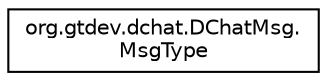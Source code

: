 digraph "Graphical Class Hierarchy"
{
  edge [fontname="Helvetica",fontsize="10",labelfontname="Helvetica",labelfontsize="10"];
  node [fontname="Helvetica",fontsize="10",shape=record];
  rankdir="LR";
  Node0 [label="org.gtdev.dchat.DChatMsg.\lMsgType",height=0.2,width=0.4,color="black", fillcolor="white", style="filled",URL="$enumorg_1_1gtdev_1_1dchat_1_1DChatMsg_1_1MsgType.html"];
}
